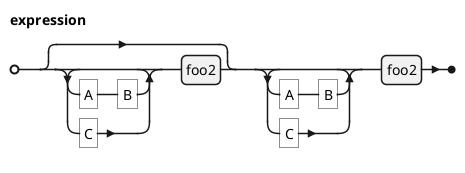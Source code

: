 {
  "sha1": "5jnvtarvdy81amz4vh7kem4cer23gtk",
  "insertion": {
    "when": "2024-05-30T20:48:20.754Z",
    "url": "https://en.wikipedia.org/wiki/Extended_Backus%E2%80%93Naur_form",
    "user": "plantuml@gmail.com"
  }
}
@startebnf
!pragma compact
expression = [ { "A", "B" | "C" } , foo2 ], ( { "A", "B" | "C" } , foo2 );
@endebnf
